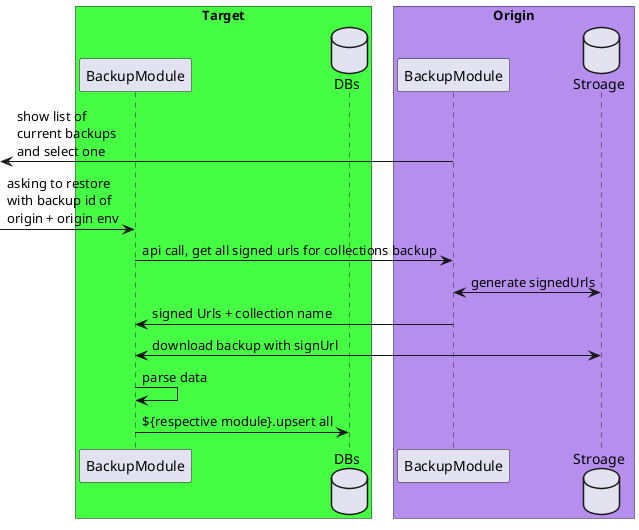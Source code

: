 @startuml
box "Target" #45fe43
    participant T.BackupModule as "BackupModule"
    database T.DBs as "DBs"
end box

box "Origin" #b68eed
    participant O.BackupModule as "BackupModule"
    database O.Storage as "Stroage"
end box

<- O.BackupModule: show list of\ncurrent backups\nand select one

-> T.BackupModule: asking to restore\nwith backup id of\norigin + origin env
T.BackupModule -> O.BackupModule: api call, get all signed urls for collections backup
O.BackupModule <-> O.Storage: generate signedUrls
O.BackupModule -> T.BackupModule: signed Urls + collection name
T.BackupModule <-> O.Storage: download backup with signUrl
T.BackupModule -> T.BackupModule: parse data
T.BackupModule -> T.DBs: ${respective module}.upsert all

@enduml
